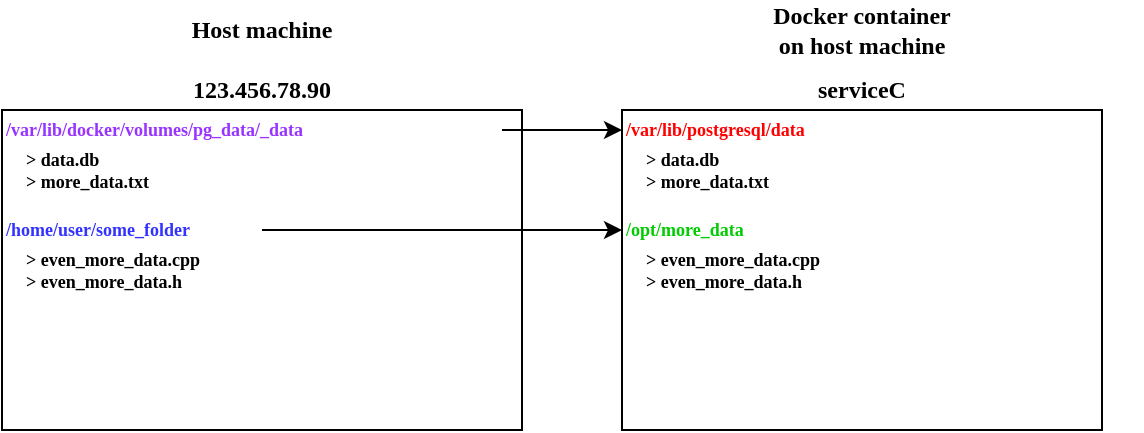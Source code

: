 <mxfile version="14.4.8" type="device"><diagram id="dWrHjLkDqNrIpznbmq1k" name="Page-1"><mxGraphModel dx="775" dy="432" grid="1" gridSize="10" guides="1" tooltips="1" connect="1" arrows="1" fold="1" page="1" pageScale="1" pageWidth="850" pageHeight="1100" math="0" shadow="0"><root><mxCell id="0"/><mxCell id="1" parent="0"/><mxCell id="mVjQf3ETCXAK_qNlPStq-1" value="" style="rounded=0;whiteSpace=wrap;html=1;" parent="1" vertex="1"><mxGeometry x="10" y="190" width="260" height="160" as="geometry"/></mxCell><mxCell id="mVjQf3ETCXAK_qNlPStq-2" value="&lt;div&gt;Host machine&lt;/div&gt;" style="text;html=1;strokeColor=none;fillColor=none;align=center;verticalAlign=middle;whiteSpace=wrap;rounded=0;fontFamily=Fira Mono;fontSource=https%3A%2F%2Ffonts.googleapis.com%2Fcss%3Ffamily%3DFira%2BMono;fontStyle=1" parent="1" vertex="1"><mxGeometry x="50" y="140" width="180" height="20" as="geometry"/></mxCell><mxCell id="mVjQf3ETCXAK_qNlPStq-7" value="123.456.78.90" style="text;html=1;strokeColor=none;fillColor=none;align=center;verticalAlign=middle;whiteSpace=wrap;rounded=0;fontFamily=Fira Mono;fontSource=https%3A%2F%2Ffonts.googleapis.com%2Fcss%3Ffamily%3DFira%2BMono;fontStyle=1;" parent="1" vertex="1"><mxGeometry x="50" y="170" width="180" height="20" as="geometry"/></mxCell><mxCell id="mVjQf3ETCXAK_qNlPStq-11" value="&lt;div&gt;Docker container&lt;/div&gt;&lt;div&gt;on host machine&lt;br&gt;&lt;/div&gt;" style="text;html=1;strokeColor=none;fillColor=none;align=center;verticalAlign=middle;whiteSpace=wrap;rounded=0;fontFamily=Fira Mono;fontSource=https%3A%2F%2Ffonts.googleapis.com%2Fcss%3Ffamily%3DFira%2BMono;fontStyle=1" parent="1" vertex="1"><mxGeometry x="320" y="140" width="240" height="20" as="geometry"/></mxCell><mxCell id="mVjQf3ETCXAK_qNlPStq-22" value="serviceC" style="text;html=1;strokeColor=none;fillColor=none;align=center;verticalAlign=middle;whiteSpace=wrap;rounded=0;fontFamily=Fira Mono;fontSource=https%3A%2F%2Ffonts.googleapis.com%2Fcss%3Ffamily%3DFira%2BMono;fontStyle=1;" parent="1" vertex="1"><mxGeometry x="320" y="170" width="240" height="20" as="geometry"/></mxCell><mxCell id="S936rlI0hliYuRUgiO2--1" value="" style="rounded=0;whiteSpace=wrap;html=1;" vertex="1" parent="1"><mxGeometry x="320" y="190" width="240" height="160" as="geometry"/></mxCell><mxCell id="S936rlI0hliYuRUgiO2--3" value="/var/lib/docker/volumes/pg_data/_data" style="text;html=1;strokeColor=none;fillColor=none;align=left;verticalAlign=middle;whiteSpace=wrap;rounded=0;fontFamily=Fira Mono;fontSource=https%3A%2F%2Ffonts.googleapis.com%2Fcss%3Ffamily%3DFira%2BMono;fontStyle=1;fontSize=9;fontColor=#9933FF;" vertex="1" parent="1"><mxGeometry x="10" y="190" width="250" height="20" as="geometry"/></mxCell><mxCell id="S936rlI0hliYuRUgiO2--5" value="&lt;div&gt;&amp;gt; data.db&lt;/div&gt;&lt;div&gt;&amp;gt; more_data.txt&lt;br&gt;&lt;/div&gt;" style="text;html=1;strokeColor=none;fillColor=none;align=left;verticalAlign=middle;whiteSpace=wrap;rounded=0;fontFamily=Fira Mono;fontSource=https%3A%2F%2Ffonts.googleapis.com%2Fcss%3Ffamily%3DFira%2BMono;fontStyle=1;fontSize=9;" vertex="1" parent="1"><mxGeometry x="20" y="210" width="250" height="20" as="geometry"/></mxCell><mxCell id="S936rlI0hliYuRUgiO2--6" value="/var/lib/postgresql/data" style="text;html=1;strokeColor=none;fillColor=none;align=left;verticalAlign=middle;whiteSpace=wrap;rounded=0;fontFamily=Fira Mono;fontSource=https%3A%2F%2Ffonts.googleapis.com%2Fcss%3Ffamily%3DFira%2BMono;fontStyle=1;fontSize=9;fontColor=#FF0000;" vertex="1" parent="1"><mxGeometry x="320" y="190" width="250" height="20" as="geometry"/></mxCell><mxCell id="S936rlI0hliYuRUgiO2--7" value="&lt;div&gt;&amp;gt; data.db&lt;/div&gt;&lt;div&gt;&amp;gt; more_data.txt&lt;br&gt;&lt;/div&gt;" style="text;html=1;strokeColor=none;fillColor=none;align=left;verticalAlign=middle;whiteSpace=wrap;rounded=0;fontFamily=Fira Mono;fontSource=https%3A%2F%2Ffonts.googleapis.com%2Fcss%3Ffamily%3DFira%2BMono;fontStyle=1;fontSize=9;" vertex="1" parent="1"><mxGeometry x="330" y="210" width="250" height="20" as="geometry"/></mxCell><mxCell id="S936rlI0hliYuRUgiO2--8" value="" style="endArrow=classic;html=1;fontSize=9;fontColor=#9933FF;exitX=1;exitY=0.5;exitDx=0;exitDy=0;entryX=0;entryY=0.5;entryDx=0;entryDy=0;" edge="1" parent="1" source="S936rlI0hliYuRUgiO2--3" target="S936rlI0hliYuRUgiO2--6"><mxGeometry width="50" height="50" relative="1" as="geometry"><mxPoint x="320" y="300" as="sourcePoint"/><mxPoint x="370" y="250" as="targetPoint"/></mxGeometry></mxCell><mxCell id="S936rlI0hliYuRUgiO2--9" value="/home/user/some_folder" style="text;html=1;strokeColor=none;fillColor=none;align=left;verticalAlign=middle;whiteSpace=wrap;rounded=0;fontFamily=Fira Mono;fontSource=https%3A%2F%2Ffonts.googleapis.com%2Fcss%3Ffamily%3DFira%2BMono;fontStyle=1;fontSize=9;fontColor=#3333FF;" vertex="1" parent="1"><mxGeometry x="10" y="240" width="130" height="20" as="geometry"/></mxCell><mxCell id="S936rlI0hliYuRUgiO2--10" value="&lt;div&gt;&amp;gt; even_more_data.cpp&lt;/div&gt;&lt;div&gt;&amp;gt; even_more_data.h&lt;br&gt;&lt;/div&gt;" style="text;html=1;strokeColor=none;fillColor=none;align=left;verticalAlign=middle;whiteSpace=wrap;rounded=0;fontFamily=Fira Mono;fontSource=https%3A%2F%2Ffonts.googleapis.com%2Fcss%3Ffamily%3DFira%2BMono;fontStyle=1;fontSize=9;" vertex="1" parent="1"><mxGeometry x="20" y="260" width="250" height="20" as="geometry"/></mxCell><mxCell id="S936rlI0hliYuRUgiO2--11" value="/opt/more_data" style="text;html=1;strokeColor=none;fillColor=none;align=left;verticalAlign=middle;whiteSpace=wrap;rounded=0;fontFamily=Fira Mono;fontSource=https%3A%2F%2Ffonts.googleapis.com%2Fcss%3Ffamily%3DFira%2BMono;fontStyle=1;fontSize=9;fontColor=#00CC00;" vertex="1" parent="1"><mxGeometry x="320" y="240" width="250" height="20" as="geometry"/></mxCell><mxCell id="S936rlI0hliYuRUgiO2--12" value="&lt;div&gt;&amp;gt; even_more_data.cpp&lt;/div&gt;&lt;div&gt;&amp;gt; even_more_data.h&lt;br&gt;&lt;/div&gt;" style="text;html=1;strokeColor=none;fillColor=none;align=left;verticalAlign=middle;whiteSpace=wrap;rounded=0;fontFamily=Fira Mono;fontSource=https%3A%2F%2Ffonts.googleapis.com%2Fcss%3Ffamily%3DFira%2BMono;fontStyle=1;fontSize=9;" vertex="1" parent="1"><mxGeometry x="330" y="260" width="250" height="20" as="geometry"/></mxCell><mxCell id="S936rlI0hliYuRUgiO2--13" value="" style="endArrow=classic;html=1;fontSize=9;fontColor=#00CC00;" edge="1" parent="1" source="S936rlI0hliYuRUgiO2--9"><mxGeometry width="50" height="50" relative="1" as="geometry"><mxPoint x="320" y="300" as="sourcePoint"/><mxPoint x="320" y="250" as="targetPoint"/></mxGeometry></mxCell></root></mxGraphModel></diagram></mxfile>